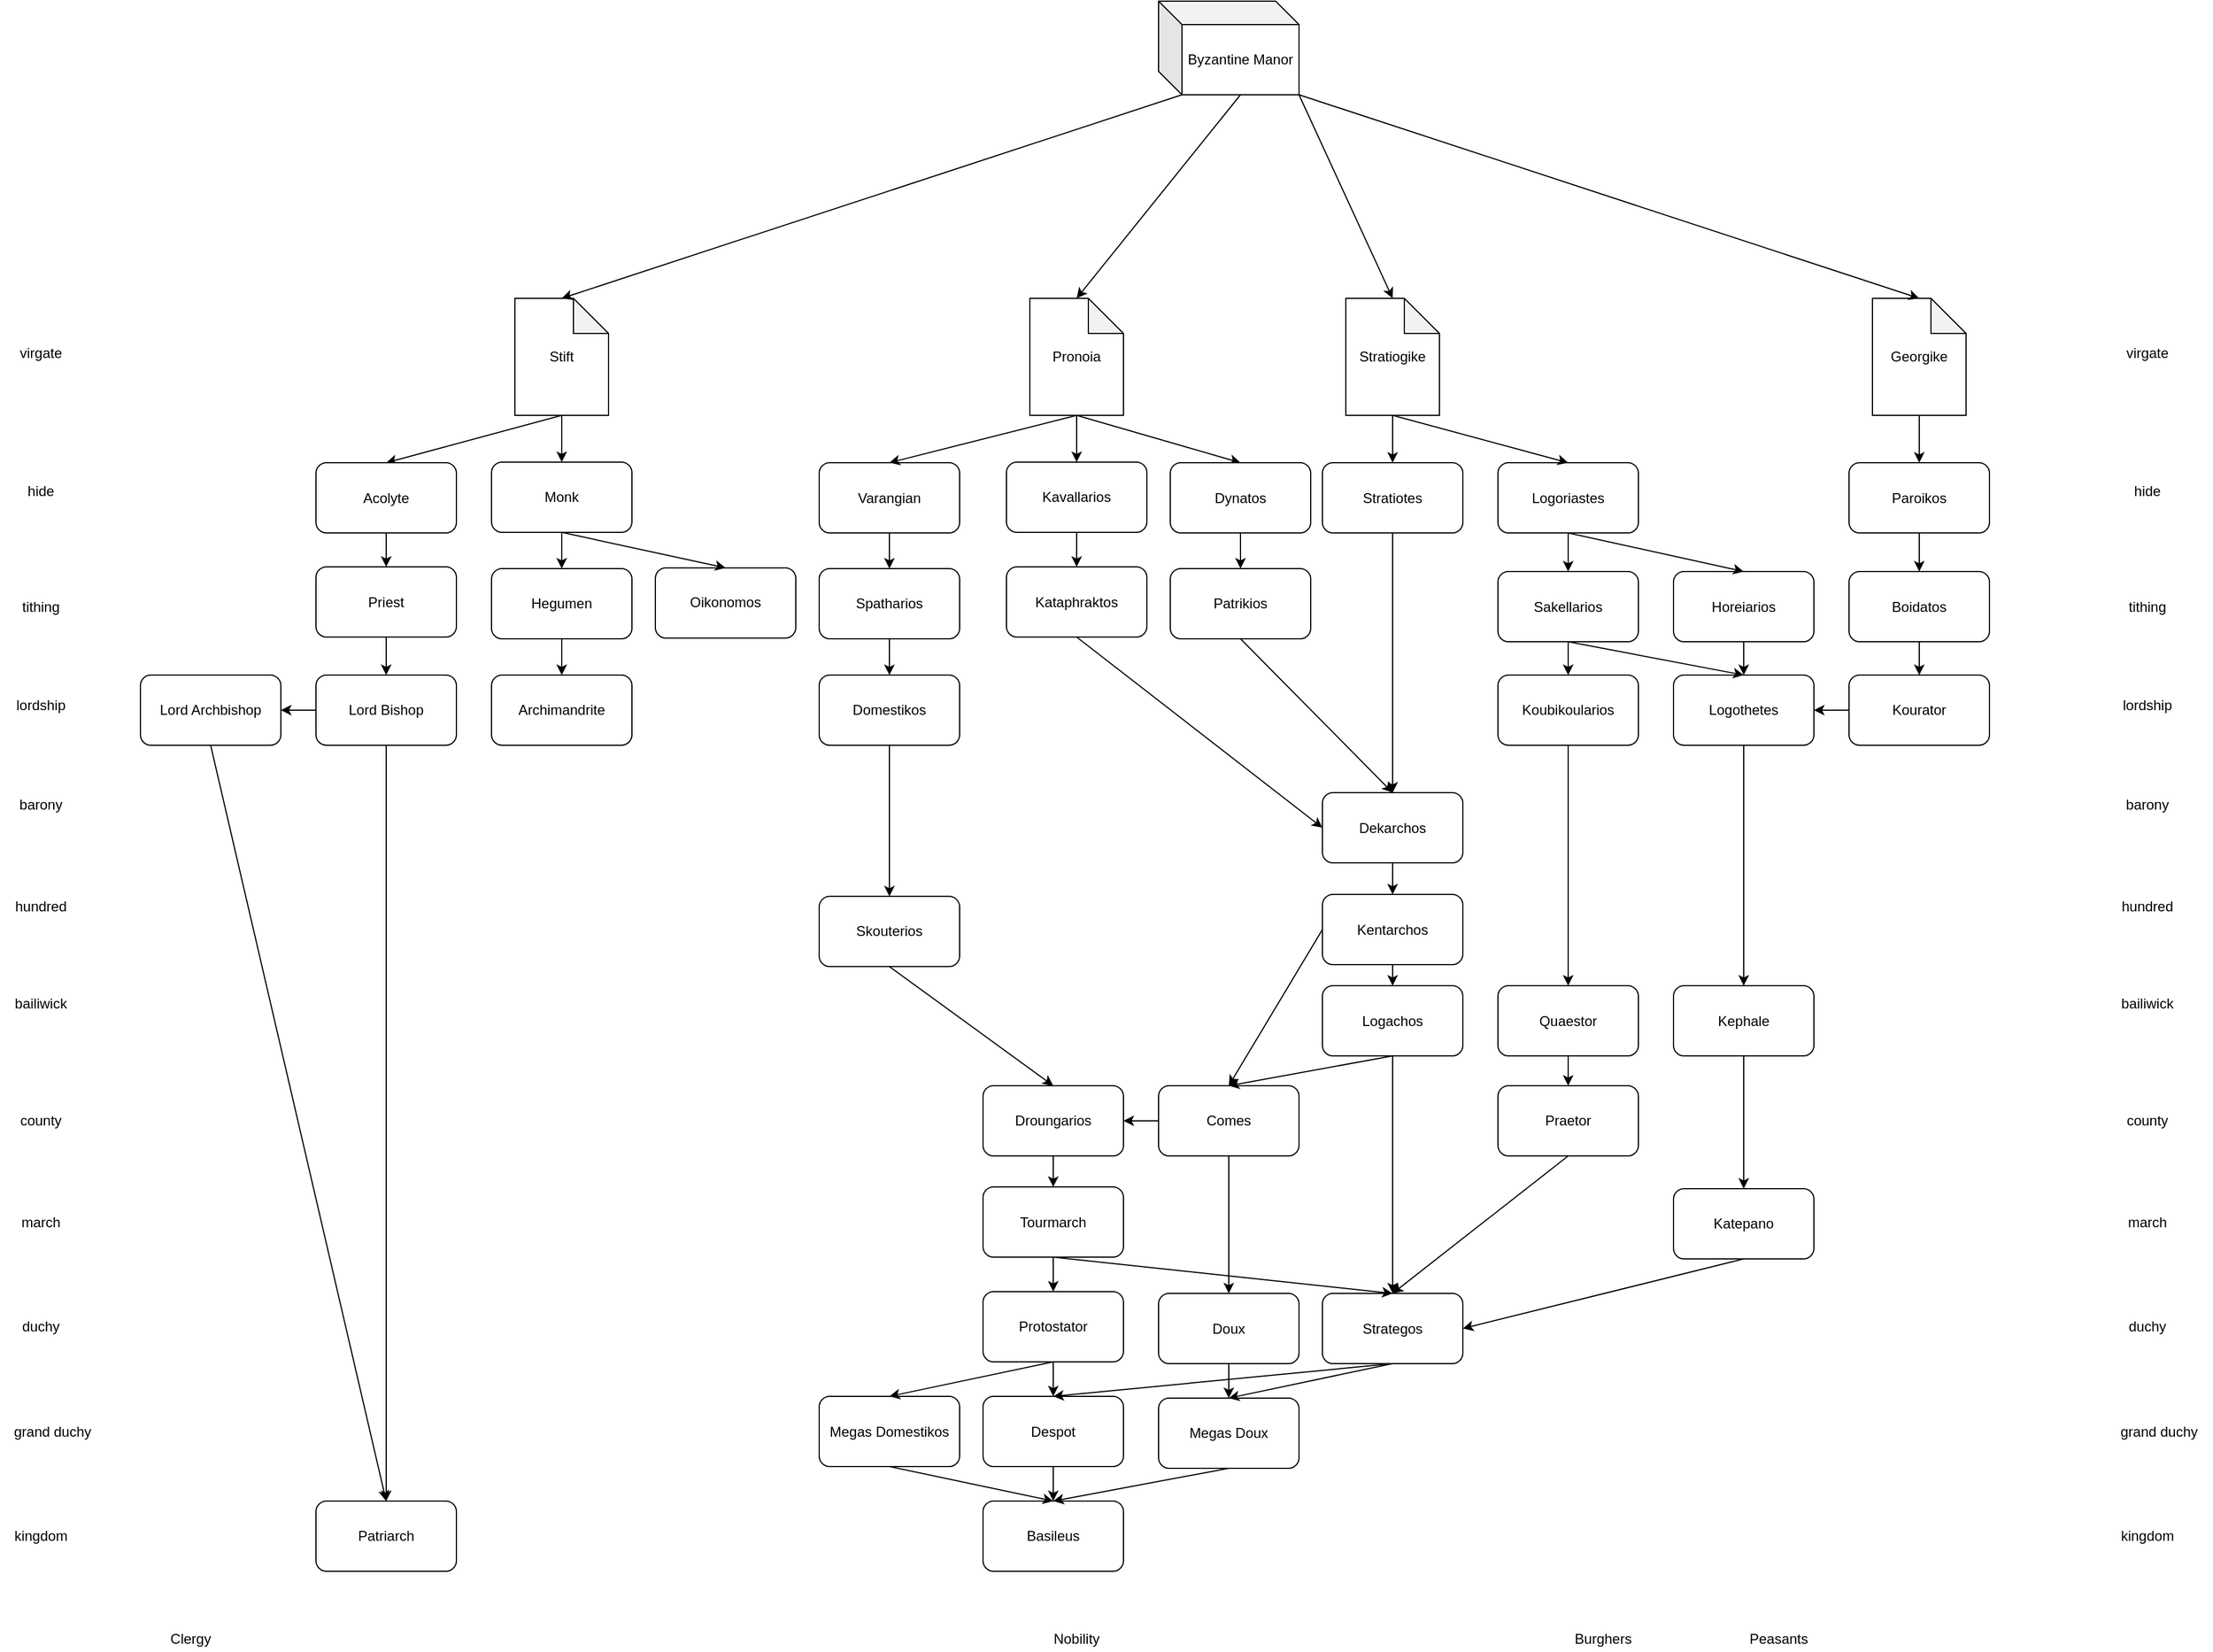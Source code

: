 <mxfile version="12.4.2" type="device" pages="1"><diagram id="CjxD_mxOh1gKXB9gpgrR" name="Page-1"><mxGraphModel dx="1673" dy="905" grid="1" gridSize="10" guides="1" tooltips="1" connect="1" arrows="1" fold="1" page="1" pageScale="1" pageWidth="827" pageHeight="1169" math="0" shadow="0"><root><mxCell id="0"/><mxCell id="1" parent="0"/><mxCell id="xWNCX7JdUM0Q2fCLzd4C-1" value="Pronoia" style="shape=note;whiteSpace=wrap;html=1;backgroundOutline=1;darkOpacity=0.05;" vertex="1" parent="1"><mxGeometry x="1030" y="254" width="80" height="100" as="geometry"/></mxCell><mxCell id="xWNCX7JdUM0Q2fCLzd4C-2" value="Byzantine Manor" style="shape=cube;whiteSpace=wrap;html=1;boundedLbl=1;backgroundOutline=1;darkOpacity=0.05;darkOpacity2=0.1;" vertex="1" parent="1"><mxGeometry x="1140" width="120" height="80" as="geometry"/></mxCell><mxCell id="xWNCX7JdUM0Q2fCLzd4C-3" value="Kavallarios" style="rounded=1;whiteSpace=wrap;html=1;" vertex="1" parent="1"><mxGeometry x="1010" y="394" width="120" height="60" as="geometry"/></mxCell><mxCell id="xWNCX7JdUM0Q2fCLzd4C-4" value="" style="endArrow=classic;html=1;exitX=0.5;exitY=1;exitDx=0;exitDy=0;exitPerimeter=0;" edge="1" parent="1" source="xWNCX7JdUM0Q2fCLzd4C-1" target="xWNCX7JdUM0Q2fCLzd4C-3"><mxGeometry width="50" height="50" relative="1" as="geometry"><mxPoint x="150" y="1060" as="sourcePoint"/><mxPoint x="450" y="670" as="targetPoint"/></mxGeometry></mxCell><mxCell id="xWNCX7JdUM0Q2fCLzd4C-5" value="Kataphraktos" style="rounded=1;whiteSpace=wrap;html=1;" vertex="1" parent="1"><mxGeometry x="1010" y="483.5" width="120" height="60" as="geometry"/></mxCell><mxCell id="xWNCX7JdUM0Q2fCLzd4C-6" value="Varangian" style="rounded=1;whiteSpace=wrap;html=1;" vertex="1" parent="1"><mxGeometry x="850" y="394.5" width="120" height="60" as="geometry"/></mxCell><mxCell id="xWNCX7JdUM0Q2fCLzd4C-8" value="Dekarchos" style="rounded=1;whiteSpace=wrap;html=1;" vertex="1" parent="1"><mxGeometry x="1280" y="676.5" width="120" height="60" as="geometry"/></mxCell><mxCell id="xWNCX7JdUM0Q2fCLzd4C-9" value="Domestikos" style="rounded=1;whiteSpace=wrap;html=1;" vertex="1" parent="1"><mxGeometry x="850" y="576" width="120" height="60" as="geometry"/></mxCell><mxCell id="xWNCX7JdUM0Q2fCLzd4C-10" value="Kentarchos" style="rounded=1;whiteSpace=wrap;html=1;" vertex="1" parent="1"><mxGeometry x="1280" y="763.5" width="120" height="60" as="geometry"/></mxCell><mxCell id="xWNCX7JdUM0Q2fCLzd4C-11" value="Praetor" style="rounded=1;whiteSpace=wrap;html=1;" vertex="1" parent="1"><mxGeometry x="1430" y="927" width="120" height="60" as="geometry"/></mxCell><mxCell id="xWNCX7JdUM0Q2fCLzd4C-13" value="Strategos" style="rounded=1;whiteSpace=wrap;html=1;" vertex="1" parent="1"><mxGeometry x="1280" y="1104.5" width="120" height="60" as="geometry"/></mxCell><mxCell id="xWNCX7JdUM0Q2fCLzd4C-19" value="" style="endArrow=classic;html=1;entryX=0.5;entryY=0;entryDx=0;entryDy=0;exitX=0.5;exitY=1;exitDx=0;exitDy=0;" edge="1" parent="1" source="xWNCX7JdUM0Q2fCLzd4C-8" target="xWNCX7JdUM0Q2fCLzd4C-10"><mxGeometry width="50" height="50" relative="1" as="geometry"><mxPoint x="140" y="1330" as="sourcePoint"/><mxPoint x="190" y="1280" as="targetPoint"/></mxGeometry></mxCell><mxCell id="xWNCX7JdUM0Q2fCLzd4C-21" value="" style="endArrow=classic;html=1;entryX=0.5;entryY=0;entryDx=0;entryDy=0;exitX=0.5;exitY=1;exitDx=0;exitDy=0;" edge="1" parent="1" source="xWNCX7JdUM0Q2fCLzd4C-9" target="xWNCX7JdUM0Q2fCLzd4C-158"><mxGeometry width="50" height="50" relative="1" as="geometry"><mxPoint x="140" y="1330" as="sourcePoint"/><mxPoint x="910" y="670" as="targetPoint"/></mxGeometry></mxCell><mxCell id="xWNCX7JdUM0Q2fCLzd4C-22" value="" style="endArrow=classic;html=1;entryX=0.5;entryY=0;entryDx=0;entryDy=0;exitX=0.5;exitY=1;exitDx=0;exitDy=0;" edge="1" parent="1" source="xWNCX7JdUM0Q2fCLzd4C-3" target="xWNCX7JdUM0Q2fCLzd4C-5"><mxGeometry width="50" height="50" relative="1" as="geometry"><mxPoint x="140" y="1330" as="sourcePoint"/><mxPoint x="190" y="1280" as="targetPoint"/></mxGeometry></mxCell><mxCell id="xWNCX7JdUM0Q2fCLzd4C-23" value="Basileus" style="rounded=1;whiteSpace=wrap;html=1;" vertex="1" parent="1"><mxGeometry x="990" y="1282" width="120" height="60" as="geometry"/></mxCell><mxCell id="xWNCX7JdUM0Q2fCLzd4C-24" value="" style="endArrow=classic;html=1;exitX=0.5;exitY=1;exitDx=0;exitDy=0;entryX=0.5;entryY=0;entryDx=0;entryDy=0;exitPerimeter=0;" edge="1" parent="1" source="xWNCX7JdUM0Q2fCLzd4C-1" target="xWNCX7JdUM0Q2fCLzd4C-6"><mxGeometry width="50" height="50" relative="1" as="geometry"><mxPoint x="910" y="453" as="sourcePoint"/><mxPoint x="170" y="1310" as="targetPoint"/></mxGeometry></mxCell><mxCell id="xWNCX7JdUM0Q2fCLzd4C-25" value="" style="endArrow=classic;html=1;entryX=0.5;entryY=0;entryDx=0;entryDy=0;exitX=0.5;exitY=1;exitDx=0;exitDy=0;" edge="1" parent="1" source="xWNCX7JdUM0Q2fCLzd4C-169" target="xWNCX7JdUM0Q2fCLzd4C-9"><mxGeometry width="50" height="50" relative="1" as="geometry"><mxPoint x="1030" y="570" as="sourcePoint"/><mxPoint x="20" y="1370" as="targetPoint"/></mxGeometry></mxCell><mxCell id="xWNCX7JdUM0Q2fCLzd4C-26" value="Priest" style="rounded=1;whiteSpace=wrap;html=1;" vertex="1" parent="1"><mxGeometry x="420" y="483.5" width="120" height="60" as="geometry"/></mxCell><mxCell id="xWNCX7JdUM0Q2fCLzd4C-27" value="Lord Archbishop" style="rounded=1;whiteSpace=wrap;html=1;" vertex="1" parent="1"><mxGeometry x="270" y="576" width="120" height="60" as="geometry"/></mxCell><mxCell id="xWNCX7JdUM0Q2fCLzd4C-28" value="Patriarch" style="rounded=1;whiteSpace=wrap;html=1;" vertex="1" parent="1"><mxGeometry x="420" y="1282" width="120" height="60" as="geometry"/></mxCell><mxCell id="xWNCX7JdUM0Q2fCLzd4C-29" value="" style="endArrow=classic;html=1;entryX=0.5;entryY=0;entryDx=0;entryDy=0;exitX=0.5;exitY=1;exitDx=0;exitDy=0;exitPerimeter=0;" edge="1" parent="1" source="xWNCX7JdUM0Q2fCLzd4C-35" target="xWNCX7JdUM0Q2fCLzd4C-98"><mxGeometry width="50" height="50" relative="1" as="geometry"><mxPoint x="340" y="354" as="sourcePoint"/><mxPoint x="-227" y="394" as="targetPoint"/></mxGeometry></mxCell><mxCell id="xWNCX7JdUM0Q2fCLzd4C-30" value="Lord Bishop" style="rounded=1;whiteSpace=wrap;html=1;" vertex="1" parent="1"><mxGeometry x="420" y="576" width="120" height="60" as="geometry"/></mxCell><mxCell id="xWNCX7JdUM0Q2fCLzd4C-31" value="" style="endArrow=classic;html=1;entryX=0.5;entryY=0;entryDx=0;entryDy=0;exitX=0.5;exitY=1;exitDx=0;exitDy=0;" edge="1" parent="1" source="xWNCX7JdUM0Q2fCLzd4C-26" target="xWNCX7JdUM0Q2fCLzd4C-30"><mxGeometry width="50" height="50" relative="1" as="geometry"><mxPoint x="433" y="661" as="sourcePoint"/><mxPoint x="333" y="760" as="targetPoint"/></mxGeometry></mxCell><mxCell id="xWNCX7JdUM0Q2fCLzd4C-32" value="" style="endArrow=classic;html=1;entryX=1;entryY=0.5;entryDx=0;entryDy=0;exitX=0;exitY=0.5;exitDx=0;exitDy=0;" edge="1" parent="1" source="xWNCX7JdUM0Q2fCLzd4C-30" target="xWNCX7JdUM0Q2fCLzd4C-27"><mxGeometry width="50" height="50" relative="1" as="geometry"><mxPoint x="243" y="631" as="sourcePoint"/><mxPoint x="-17" y="1401" as="targetPoint"/></mxGeometry></mxCell><mxCell id="xWNCX7JdUM0Q2fCLzd4C-33" value="" style="endArrow=classic;html=1;entryX=0.5;entryY=0;entryDx=0;entryDy=0;exitX=0.5;exitY=1;exitDx=0;exitDy=0;" edge="1" parent="1" source="xWNCX7JdUM0Q2fCLzd4C-27" target="xWNCX7JdUM0Q2fCLzd4C-28"><mxGeometry width="50" height="50" relative="1" as="geometry"><mxPoint x="-177" y="1451" as="sourcePoint"/><mxPoint x="313" y="1134.5" as="targetPoint"/></mxGeometry></mxCell><mxCell id="xWNCX7JdUM0Q2fCLzd4C-34" value="" style="endArrow=classic;html=1;entryX=0.5;entryY=0;entryDx=0;entryDy=0;" edge="1" parent="1" source="xWNCX7JdUM0Q2fCLzd4C-98" target="xWNCX7JdUM0Q2fCLzd4C-26"><mxGeometry width="50" height="50" relative="1" as="geometry"><mxPoint x="313" y="474" as="sourcePoint"/><mxPoint x="13" y="1401" as="targetPoint"/></mxGeometry></mxCell><mxCell id="xWNCX7JdUM0Q2fCLzd4C-35" value="Stift" style="shape=note;whiteSpace=wrap;html=1;backgroundOutline=1;darkOpacity=0.05;" vertex="1" parent="1"><mxGeometry x="590" y="254" width="80" height="100" as="geometry"/></mxCell><mxCell id="xWNCX7JdUM0Q2fCLzd4C-36" value="Monk" style="rounded=1;whiteSpace=wrap;html=1;" vertex="1" parent="1"><mxGeometry x="570" y="394" width="120" height="60" as="geometry"/></mxCell><mxCell id="xWNCX7JdUM0Q2fCLzd4C-37" value="Hegumen" style="rounded=1;whiteSpace=wrap;html=1;" vertex="1" parent="1"><mxGeometry x="570" y="485" width="120" height="60" as="geometry"/></mxCell><mxCell id="xWNCX7JdUM0Q2fCLzd4C-38" value="Archimandrite" style="rounded=1;whiteSpace=wrap;html=1;" vertex="1" parent="1"><mxGeometry x="570" y="576" width="120" height="60" as="geometry"/></mxCell><mxCell id="xWNCX7JdUM0Q2fCLzd4C-39" value="" style="endArrow=classic;html=1;entryX=0.5;entryY=0;entryDx=0;entryDy=0;exitX=0.5;exitY=1;exitDx=0;exitDy=0;" edge="1" parent="1" source="xWNCX7JdUM0Q2fCLzd4C-36" target="xWNCX7JdUM0Q2fCLzd4C-37"><mxGeometry width="50" height="50" relative="1" as="geometry"><mxPoint x="100" y="1069" as="sourcePoint"/><mxPoint x="150" y="1019" as="targetPoint"/></mxGeometry></mxCell><mxCell id="xWNCX7JdUM0Q2fCLzd4C-40" value="" style="endArrow=classic;html=1;entryX=0.5;entryY=0;entryDx=0;entryDy=0;exitX=0.5;exitY=1;exitDx=0;exitDy=0;exitPerimeter=0;" edge="1" parent="1" source="xWNCX7JdUM0Q2fCLzd4C-35" target="xWNCX7JdUM0Q2fCLzd4C-36"><mxGeometry width="50" height="50" relative="1" as="geometry"><mxPoint x="100" y="1069" as="sourcePoint"/><mxPoint x="150" y="1019" as="targetPoint"/></mxGeometry></mxCell><mxCell id="xWNCX7JdUM0Q2fCLzd4C-41" value="" style="endArrow=classic;html=1;entryX=0.5;entryY=0;entryDx=0;entryDy=0;exitX=0.5;exitY=1;exitDx=0;exitDy=0;" edge="1" parent="1" source="xWNCX7JdUM0Q2fCLzd4C-37" target="xWNCX7JdUM0Q2fCLzd4C-38"><mxGeometry width="50" height="50" relative="1" as="geometry"><mxPoint x="480" y="559" as="sourcePoint"/><mxPoint x="60" y="1379" as="targetPoint"/></mxGeometry></mxCell><mxCell id="xWNCX7JdUM0Q2fCLzd4C-42" value="virgate" style="text;html=1;strokeColor=none;fillColor=none;align=center;verticalAlign=middle;whiteSpace=wrap;rounded=0;" vertex="1" parent="1"><mxGeometry x="1965" y="290.5" width="40" height="20" as="geometry"/></mxCell><mxCell id="xWNCX7JdUM0Q2fCLzd4C-43" value="hide" style="text;html=1;strokeColor=none;fillColor=none;align=center;verticalAlign=middle;whiteSpace=wrap;rounded=0;" vertex="1" parent="1"><mxGeometry x="1965" y="408.5" width="40" height="20" as="geometry"/></mxCell><mxCell id="xWNCX7JdUM0Q2fCLzd4C-44" value="tithing" style="text;html=1;strokeColor=none;fillColor=none;align=center;verticalAlign=middle;whiteSpace=wrap;rounded=0;" vertex="1" parent="1"><mxGeometry x="1965" y="507.5" width="40" height="20" as="geometry"/></mxCell><mxCell id="xWNCX7JdUM0Q2fCLzd4C-45" value="barony" style="text;html=1;strokeColor=none;fillColor=none;align=center;verticalAlign=middle;whiteSpace=wrap;rounded=0;" vertex="1" parent="1"><mxGeometry x="1965" y="676.5" width="40" height="20" as="geometry"/></mxCell><mxCell id="xWNCX7JdUM0Q2fCLzd4C-46" value="hundred" style="text;html=1;strokeColor=none;fillColor=none;align=center;verticalAlign=middle;whiteSpace=wrap;rounded=0;" vertex="1" parent="1"><mxGeometry x="1965" y="763.5" width="40" height="20" as="geometry"/></mxCell><mxCell id="xWNCX7JdUM0Q2fCLzd4C-47" value="bailiwick" style="text;html=1;strokeColor=none;fillColor=none;align=center;verticalAlign=middle;whiteSpace=wrap;rounded=0;" vertex="1" parent="1"><mxGeometry x="1965" y="846.5" width="40" height="20" as="geometry"/></mxCell><mxCell id="xWNCX7JdUM0Q2fCLzd4C-48" value="lordship" style="text;html=1;strokeColor=none;fillColor=none;align=center;verticalAlign=middle;whiteSpace=wrap;rounded=0;" vertex="1" parent="1"><mxGeometry x="1965" y="592" width="40" height="20" as="geometry"/></mxCell><mxCell id="xWNCX7JdUM0Q2fCLzd4C-49" value="county" style="text;html=1;strokeColor=none;fillColor=none;align=center;verticalAlign=middle;whiteSpace=wrap;rounded=0;" vertex="1" parent="1"><mxGeometry x="1965" y="947" width="40" height="20" as="geometry"/></mxCell><mxCell id="xWNCX7JdUM0Q2fCLzd4C-50" value="march" style="text;html=1;strokeColor=none;fillColor=none;align=center;verticalAlign=middle;whiteSpace=wrap;rounded=0;" vertex="1" parent="1"><mxGeometry x="1965" y="1033.5" width="40" height="20" as="geometry"/></mxCell><mxCell id="xWNCX7JdUM0Q2fCLzd4C-51" value="duchy" style="text;html=1;strokeColor=none;fillColor=none;align=center;verticalAlign=middle;whiteSpace=wrap;rounded=0;" vertex="1" parent="1"><mxGeometry x="1965" y="1123" width="40" height="20" as="geometry"/></mxCell><mxCell id="xWNCX7JdUM0Q2fCLzd4C-52" value="kingdom" style="text;html=1;strokeColor=none;fillColor=none;align=center;verticalAlign=middle;whiteSpace=wrap;rounded=0;" vertex="1" parent="1"><mxGeometry x="1965" y="1302" width="40" height="20" as="geometry"/></mxCell><mxCell id="xWNCX7JdUM0Q2fCLzd4C-53" value="grand duchy" style="text;html=1;strokeColor=none;fillColor=none;align=center;verticalAlign=middle;whiteSpace=wrap;rounded=0;" vertex="1" parent="1"><mxGeometry x="1950" y="1212.5" width="90" height="20" as="geometry"/></mxCell><mxCell id="xWNCX7JdUM0Q2fCLzd4C-55" value="Paroikos" style="rounded=1;whiteSpace=wrap;html=1;" vertex="1" parent="1"><mxGeometry x="1730" y="394.5" width="120" height="60" as="geometry"/></mxCell><mxCell id="xWNCX7JdUM0Q2fCLzd4C-56" value="Logoriastes" style="rounded=1;whiteSpace=wrap;html=1;" vertex="1" parent="1"><mxGeometry x="1430" y="394.5" width="120" height="60" as="geometry"/></mxCell><mxCell id="xWNCX7JdUM0Q2fCLzd4C-58" value="" style="endArrow=classic;html=1;exitX=0.5;exitY=1;exitDx=0;exitDy=0;exitPerimeter=0;" edge="1" parent="1" source="xWNCX7JdUM0Q2fCLzd4C-99" target="xWNCX7JdUM0Q2fCLzd4C-55"><mxGeometry width="50" height="50" relative="1" as="geometry"><mxPoint x="1750" y="360" as="sourcePoint"/><mxPoint x="1610" y="653" as="targetPoint"/></mxGeometry></mxCell><mxCell id="xWNCX7JdUM0Q2fCLzd4C-70" value="Boidatos" style="rounded=1;whiteSpace=wrap;html=1;" vertex="1" parent="1"><mxGeometry x="1730" y="487.5" width="120" height="60" as="geometry"/></mxCell><mxCell id="xWNCX7JdUM0Q2fCLzd4C-71" value="" style="endArrow=classic;html=1;entryX=0.5;entryY=0;entryDx=0;entryDy=0;exitX=0.5;exitY=1;exitDx=0;exitDy=0;exitPerimeter=0;" edge="1" parent="1" source="xWNCX7JdUM0Q2fCLzd4C-1" target="xWNCX7JdUM0Q2fCLzd4C-166"><mxGeometry width="50" height="50" relative="1" as="geometry"><mxPoint x="1070" y="360" as="sourcePoint"/><mxPoint x="1870" y="1153" as="targetPoint"/></mxGeometry></mxCell><mxCell id="xWNCX7JdUM0Q2fCLzd4C-72" value="virgate" style="text;html=1;strokeColor=none;fillColor=none;align=center;verticalAlign=middle;whiteSpace=wrap;rounded=0;" vertex="1" parent="1"><mxGeometry x="165" y="290.5" width="40" height="20" as="geometry"/></mxCell><mxCell id="xWNCX7JdUM0Q2fCLzd4C-73" value="hide" style="text;html=1;strokeColor=none;fillColor=none;align=center;verticalAlign=middle;whiteSpace=wrap;rounded=0;" vertex="1" parent="1"><mxGeometry x="165" y="408.5" width="40" height="20" as="geometry"/></mxCell><mxCell id="xWNCX7JdUM0Q2fCLzd4C-74" value="tithing" style="text;html=1;strokeColor=none;fillColor=none;align=center;verticalAlign=middle;whiteSpace=wrap;rounded=0;" vertex="1" parent="1"><mxGeometry x="165" y="507.5" width="40" height="20" as="geometry"/></mxCell><mxCell id="xWNCX7JdUM0Q2fCLzd4C-75" value="barony" style="text;html=1;strokeColor=none;fillColor=none;align=center;verticalAlign=middle;whiteSpace=wrap;rounded=0;" vertex="1" parent="1"><mxGeometry x="165" y="676.5" width="40" height="20" as="geometry"/></mxCell><mxCell id="xWNCX7JdUM0Q2fCLzd4C-76" value="hundred" style="text;html=1;strokeColor=none;fillColor=none;align=center;verticalAlign=middle;whiteSpace=wrap;rounded=0;" vertex="1" parent="1"><mxGeometry x="165" y="763.5" width="40" height="20" as="geometry"/></mxCell><mxCell id="xWNCX7JdUM0Q2fCLzd4C-77" value="bailiwick" style="text;html=1;strokeColor=none;fillColor=none;align=center;verticalAlign=middle;whiteSpace=wrap;rounded=0;" vertex="1" parent="1"><mxGeometry x="165" y="846.5" width="40" height="20" as="geometry"/></mxCell><mxCell id="xWNCX7JdUM0Q2fCLzd4C-78" value="lordship" style="text;html=1;strokeColor=none;fillColor=none;align=center;verticalAlign=middle;whiteSpace=wrap;rounded=0;" vertex="1" parent="1"><mxGeometry x="165" y="592" width="40" height="20" as="geometry"/></mxCell><mxCell id="xWNCX7JdUM0Q2fCLzd4C-79" value="county" style="text;html=1;strokeColor=none;fillColor=none;align=center;verticalAlign=middle;whiteSpace=wrap;rounded=0;" vertex="1" parent="1"><mxGeometry x="165" y="947" width="40" height="20" as="geometry"/></mxCell><mxCell id="xWNCX7JdUM0Q2fCLzd4C-80" value="march" style="text;html=1;strokeColor=none;fillColor=none;align=center;verticalAlign=middle;whiteSpace=wrap;rounded=0;" vertex="1" parent="1"><mxGeometry x="165" y="1033.5" width="40" height="20" as="geometry"/></mxCell><mxCell id="xWNCX7JdUM0Q2fCLzd4C-81" value="duchy" style="text;html=1;strokeColor=none;fillColor=none;align=center;verticalAlign=middle;whiteSpace=wrap;rounded=0;" vertex="1" parent="1"><mxGeometry x="165" y="1123" width="40" height="20" as="geometry"/></mxCell><mxCell id="xWNCX7JdUM0Q2fCLzd4C-82" value="kingdom" style="text;html=1;strokeColor=none;fillColor=none;align=center;verticalAlign=middle;whiteSpace=wrap;rounded=0;" vertex="1" parent="1"><mxGeometry x="165" y="1302" width="40" height="20" as="geometry"/></mxCell><mxCell id="xWNCX7JdUM0Q2fCLzd4C-83" value="grand duchy" style="text;html=1;strokeColor=none;fillColor=none;align=center;verticalAlign=middle;whiteSpace=wrap;rounded=0;" vertex="1" parent="1"><mxGeometry x="150" y="1212.5" width="90" height="20" as="geometry"/></mxCell><mxCell id="xWNCX7JdUM0Q2fCLzd4C-84" value="Clergy" style="text;html=1;strokeColor=none;fillColor=none;align=center;verticalAlign=middle;whiteSpace=wrap;rounded=0;" vertex="1" parent="1"><mxGeometry x="293" y="1390" width="40" height="20" as="geometry"/></mxCell><mxCell id="xWNCX7JdUM0Q2fCLzd4C-85" value="Nobility" style="text;html=1;strokeColor=none;fillColor=none;align=center;verticalAlign=middle;whiteSpace=wrap;rounded=0;" vertex="1" parent="1"><mxGeometry x="1050" y="1390" width="40" height="20" as="geometry"/></mxCell><mxCell id="xWNCX7JdUM0Q2fCLzd4C-86" value="Burghers" style="text;html=1;strokeColor=none;fillColor=none;align=center;verticalAlign=middle;whiteSpace=wrap;rounded=0;" vertex="1" parent="1"><mxGeometry x="1500" y="1390" width="40" height="20" as="geometry"/></mxCell><mxCell id="xWNCX7JdUM0Q2fCLzd4C-87" value="Peasants" style="text;html=1;strokeColor=none;fillColor=none;align=center;verticalAlign=middle;whiteSpace=wrap;rounded=0;" vertex="1" parent="1"><mxGeometry x="1650" y="1390" width="40" height="20" as="geometry"/></mxCell><mxCell id="xWNCX7JdUM0Q2fCLzd4C-88" value="" style="endArrow=classic;html=1;exitX=0;exitY=0;exitDx=70;exitDy=80;exitPerimeter=0;entryX=0.5;entryY=0;entryDx=0;entryDy=0;entryPerimeter=0;" edge="1" parent="1" source="xWNCX7JdUM0Q2fCLzd4C-2" target="xWNCX7JdUM0Q2fCLzd4C-1"><mxGeometry width="50" height="50" relative="1" as="geometry"><mxPoint x="540" y="1480" as="sourcePoint"/><mxPoint x="1140" y="235.882" as="targetPoint"/></mxGeometry></mxCell><mxCell id="xWNCX7JdUM0Q2fCLzd4C-89" value="" style="endArrow=classic;html=1;entryX=0.5;entryY=0;entryDx=0;entryDy=0;entryPerimeter=0;exitX=0;exitY=0;exitDx=20;exitDy=80;exitPerimeter=0;" edge="1" parent="1" source="xWNCX7JdUM0Q2fCLzd4C-2" target="xWNCX7JdUM0Q2fCLzd4C-35"><mxGeometry width="50" height="50" relative="1" as="geometry"><mxPoint x="730" y="80" as="sourcePoint"/><mxPoint x="314" y="263.0" as="targetPoint"/></mxGeometry></mxCell><mxCell id="xWNCX7JdUM0Q2fCLzd4C-91" value="Oikonomos" style="rounded=1;whiteSpace=wrap;html=1;" vertex="1" parent="1"><mxGeometry x="710" y="484.38" width="120" height="60" as="geometry"/></mxCell><mxCell id="xWNCX7JdUM0Q2fCLzd4C-92" value="" style="endArrow=classic;html=1;entryX=0.5;entryY=0;entryDx=0;entryDy=0;exitX=0.5;exitY=1;exitDx=0;exitDy=0;" edge="1" parent="1" source="xWNCX7JdUM0Q2fCLzd4C-36" target="xWNCX7JdUM0Q2fCLzd4C-91"><mxGeometry width="50" height="50" relative="1" as="geometry"><mxPoint x="770" y="455.92" as="sourcePoint"/><mxPoint x="-70" y="1430" as="targetPoint"/></mxGeometry></mxCell><mxCell id="xWNCX7JdUM0Q2fCLzd4C-97" value="" style="endArrow=classic;html=1;entryX=0.5;entryY=0;entryDx=0;entryDy=0;exitX=0.5;exitY=1;exitDx=0;exitDy=0;" edge="1" parent="1" source="xWNCX7JdUM0Q2fCLzd4C-166" target="xWNCX7JdUM0Q2fCLzd4C-167"><mxGeometry width="50" height="50" relative="1" as="geometry"><mxPoint x="1190" y="1486" as="sourcePoint"/><mxPoint x="1240" y="1436" as="targetPoint"/></mxGeometry></mxCell><mxCell id="xWNCX7JdUM0Q2fCLzd4C-98" value="Acolyte" style="rounded=1;whiteSpace=wrap;html=1;" vertex="1" parent="1"><mxGeometry x="420" y="394.5" width="120" height="60" as="geometry"/></mxCell><mxCell id="xWNCX7JdUM0Q2fCLzd4C-99" value="Georgike" style="shape=note;whiteSpace=wrap;html=1;backgroundOutline=1;darkOpacity=0.05;" vertex="1" parent="1"><mxGeometry x="1750" y="254" width="80" height="100" as="geometry"/></mxCell><mxCell id="xWNCX7JdUM0Q2fCLzd4C-100" value="" style="endArrow=classic;html=1;entryX=0.5;entryY=0;entryDx=0;entryDy=0;entryPerimeter=0;exitX=1;exitY=1;exitDx=0;exitDy=0;exitPerimeter=0;" edge="1" parent="1" source="xWNCX7JdUM0Q2fCLzd4C-2" target="xWNCX7JdUM0Q2fCLzd4C-99"><mxGeometry width="50" height="50" relative="1" as="geometry"><mxPoint x="1330" y="60" as="sourcePoint"/><mxPoint x="1970" y="200" as="targetPoint"/></mxGeometry></mxCell><mxCell id="xWNCX7JdUM0Q2fCLzd4C-101" value="Sakellarios" style="rounded=1;whiteSpace=wrap;html=1;" vertex="1" parent="1"><mxGeometry x="1430" y="487.5" width="120" height="60" as="geometry"/></mxCell><mxCell id="xWNCX7JdUM0Q2fCLzd4C-102" value="" style="endArrow=classic;html=1;entryX=0.5;entryY=0;entryDx=0;entryDy=0;exitX=0.5;exitY=1;exitDx=0;exitDy=0;" edge="1" parent="1" source="xWNCX7JdUM0Q2fCLzd4C-30" target="xWNCX7JdUM0Q2fCLzd4C-28"><mxGeometry width="50" height="50" relative="1" as="geometry"><mxPoint x="10" y="1500" as="sourcePoint"/><mxPoint x="60" y="1450" as="targetPoint"/></mxGeometry></mxCell><mxCell id="xWNCX7JdUM0Q2fCLzd4C-103" value="" style="endArrow=classic;html=1;exitX=0.5;exitY=1;exitDx=0;exitDy=0;entryX=0.5;entryY=0;entryDx=0;entryDy=0;" edge="1" parent="1" source="xWNCX7JdUM0Q2fCLzd4C-56" target="xWNCX7JdUM0Q2fCLzd4C-101"><mxGeometry width="50" height="50" relative="1" as="geometry"><mxPoint x="1030" y="700" as="sourcePoint"/><mxPoint x="1050" y="590" as="targetPoint"/></mxGeometry></mxCell><mxCell id="xWNCX7JdUM0Q2fCLzd4C-104" value="" style="endArrow=classic;html=1;entryX=0.5;entryY=0;entryDx=0;entryDy=0;exitX=0.5;exitY=1;exitDx=0;exitDy=0;" edge="1" parent="1" source="xWNCX7JdUM0Q2fCLzd4C-171" target="xWNCX7JdUM0Q2fCLzd4C-107"><mxGeometry width="50" height="50" relative="1" as="geometry"><mxPoint x="1570" y="710" as="sourcePoint"/><mxPoint x="1360.0" y="576" as="targetPoint"/></mxGeometry></mxCell><mxCell id="xWNCX7JdUM0Q2fCLzd4C-106" value="Horeiarios" style="rounded=1;whiteSpace=wrap;html=1;" vertex="1" parent="1"><mxGeometry x="1580" y="487.5" width="120" height="60" as="geometry"/></mxCell><mxCell id="xWNCX7JdUM0Q2fCLzd4C-107" value="Quaestor" style="rounded=1;whiteSpace=wrap;html=1;" vertex="1" parent="1"><mxGeometry x="1430" y="841.5" width="120" height="60" as="geometry"/></mxCell><mxCell id="xWNCX7JdUM0Q2fCLzd4C-113" value="Logothetes" style="rounded=1;whiteSpace=wrap;html=1;" vertex="1" parent="1"><mxGeometry x="1580" y="576" width="120" height="60" as="geometry"/></mxCell><mxCell id="xWNCX7JdUM0Q2fCLzd4C-115" value="" style="endArrow=classic;html=1;entryX=0.5;entryY=0;entryDx=0;entryDy=0;exitX=0.5;exitY=1;exitDx=0;exitDy=0;" edge="1" parent="1" source="xWNCX7JdUM0Q2fCLzd4C-56" target="xWNCX7JdUM0Q2fCLzd4C-106"><mxGeometry width="50" height="50" relative="1" as="geometry"><mxPoint x="920" y="740" as="sourcePoint"/><mxPoint x="1040" y="820" as="targetPoint"/></mxGeometry></mxCell><mxCell id="xWNCX7JdUM0Q2fCLzd4C-116" value="" style="endArrow=classic;html=1;entryX=0.5;entryY=0;entryDx=0;entryDy=0;exitX=0.5;exitY=1;exitDx=0;exitDy=0;" edge="1" parent="1" source="xWNCX7JdUM0Q2fCLzd4C-106" target="xWNCX7JdUM0Q2fCLzd4C-113"><mxGeometry width="50" height="50" relative="1" as="geometry"><mxPoint x="980" y="1020" as="sourcePoint"/><mxPoint x="1150" y="980" as="targetPoint"/></mxGeometry></mxCell><mxCell id="xWNCX7JdUM0Q2fCLzd4C-123" value="" style="endArrow=classic;html=1;exitX=0.5;exitY=1;exitDx=0;exitDy=0;entryX=0.5;entryY=0;entryDx=0;entryDy=0;" edge="1" parent="1" source="xWNCX7JdUM0Q2fCLzd4C-107" target="xWNCX7JdUM0Q2fCLzd4C-11"><mxGeometry width="50" height="50" relative="1" as="geometry"><mxPoint x="980" y="1481.5" as="sourcePoint"/><mxPoint x="1030" y="1431.5" as="targetPoint"/></mxGeometry></mxCell><mxCell id="xWNCX7JdUM0Q2fCLzd4C-124" value="Katepano" style="rounded=1;whiteSpace=wrap;html=1;" vertex="1" parent="1"><mxGeometry x="1580" y="1015" width="120" height="60" as="geometry"/></mxCell><mxCell id="xWNCX7JdUM0Q2fCLzd4C-128" value="Kephale" style="rounded=1;whiteSpace=wrap;html=1;" vertex="1" parent="1"><mxGeometry x="1580" y="841.5" width="120" height="60" as="geometry"/></mxCell><mxCell id="xWNCX7JdUM0Q2fCLzd4C-129" value="" style="endArrow=classic;html=1;entryX=0.5;entryY=0;entryDx=0;entryDy=0;exitX=0.5;exitY=1;exitDx=0;exitDy=0;" edge="1" parent="1" source="xWNCX7JdUM0Q2fCLzd4C-128" target="xWNCX7JdUM0Q2fCLzd4C-124"><mxGeometry width="50" height="50" relative="1" as="geometry"><mxPoint x="1100" y="1481.5" as="sourcePoint"/><mxPoint x="1150" y="1431.5" as="targetPoint"/></mxGeometry></mxCell><mxCell id="xWNCX7JdUM0Q2fCLzd4C-130" value="" style="endArrow=classic;html=1;entryX=0.5;entryY=0;entryDx=0;entryDy=0;exitX=0.5;exitY=1;exitDx=0;exitDy=0;" edge="1" parent="1" source="xWNCX7JdUM0Q2fCLzd4C-113" target="xWNCX7JdUM0Q2fCLzd4C-128"><mxGeometry width="50" height="50" relative="1" as="geometry"><mxPoint x="970" y="1480" as="sourcePoint"/><mxPoint x="1020" y="1430" as="targetPoint"/></mxGeometry></mxCell><mxCell id="xWNCX7JdUM0Q2fCLzd4C-131" value="" style="endArrow=classic;html=1;entryX=0.5;entryY=0;entryDx=0;entryDy=0;exitX=0.5;exitY=1;exitDx=0;exitDy=0;" edge="1" parent="1" source="xWNCX7JdUM0Q2fCLzd4C-101" target="xWNCX7JdUM0Q2fCLzd4C-113"><mxGeometry width="50" height="50" relative="1" as="geometry"><mxPoint x="720" y="1480" as="sourcePoint"/><mxPoint x="770" y="1430" as="targetPoint"/></mxGeometry></mxCell><mxCell id="xWNCX7JdUM0Q2fCLzd4C-132" value="Despot" style="rounded=1;whiteSpace=wrap;html=1;" vertex="1" parent="1"><mxGeometry x="990" y="1192.5" width="120" height="60" as="geometry"/></mxCell><mxCell id="xWNCX7JdUM0Q2fCLzd4C-133" value="" style="endArrow=classic;html=1;entryX=0.5;entryY=0;entryDx=0;entryDy=0;exitX=0.5;exitY=1;exitDx=0;exitDy=0;" edge="1" parent="1" source="xWNCX7JdUM0Q2fCLzd4C-13" target="xWNCX7JdUM0Q2fCLzd4C-132"><mxGeometry width="50" height="50" relative="1" as="geometry"><mxPoint x="610" y="1481.5" as="sourcePoint"/><mxPoint x="660" y="1431.5" as="targetPoint"/></mxGeometry></mxCell><mxCell id="xWNCX7JdUM0Q2fCLzd4C-134" value="" style="endArrow=classic;html=1;entryX=0.5;entryY=0;entryDx=0;entryDy=0;exitX=0.5;exitY=1;exitDx=0;exitDy=0;" edge="1" parent="1" source="xWNCX7JdUM0Q2fCLzd4C-132" target="xWNCX7JdUM0Q2fCLzd4C-23"><mxGeometry width="50" height="50" relative="1" as="geometry"><mxPoint x="460" y="1480" as="sourcePoint"/><mxPoint x="510" y="1430" as="targetPoint"/></mxGeometry></mxCell><mxCell id="xWNCX7JdUM0Q2fCLzd4C-135" value="Tourmarch" style="rounded=1;whiteSpace=wrap;html=1;" vertex="1" parent="1"><mxGeometry x="990" y="1013.5" width="120" height="60" as="geometry"/></mxCell><mxCell id="xWNCX7JdUM0Q2fCLzd4C-136" value="" style="endArrow=classic;html=1;entryX=0.5;entryY=0;entryDx=0;entryDy=0;exitX=0.5;exitY=1;exitDx=0;exitDy=0;" edge="1" parent="1" source="xWNCX7JdUM0Q2fCLzd4C-135" target="xWNCX7JdUM0Q2fCLzd4C-13"><mxGeometry width="50" height="50" relative="1" as="geometry"><mxPoint x="610" y="1481.5" as="sourcePoint"/><mxPoint x="660" y="1431.5" as="targetPoint"/></mxGeometry></mxCell><mxCell id="xWNCX7JdUM0Q2fCLzd4C-137" value="Droungarios" style="rounded=1;whiteSpace=wrap;html=1;" vertex="1" parent="1"><mxGeometry x="990" y="927" width="120" height="60" as="geometry"/></mxCell><mxCell id="xWNCX7JdUM0Q2fCLzd4C-138" value="" style="endArrow=classic;html=1;entryX=0.5;entryY=0;entryDx=0;entryDy=0;exitX=0.5;exitY=1;exitDx=0;exitDy=0;" edge="1" parent="1" source="xWNCX7JdUM0Q2fCLzd4C-137" target="xWNCX7JdUM0Q2fCLzd4C-135"><mxGeometry width="50" height="50" relative="1" as="geometry"><mxPoint x="460" y="1480" as="sourcePoint"/><mxPoint x="510" y="1430" as="targetPoint"/></mxGeometry></mxCell><mxCell id="xWNCX7JdUM0Q2fCLzd4C-139" value="Comes" style="rounded=1;whiteSpace=wrap;html=1;" vertex="1" parent="1"><mxGeometry x="1140" y="927" width="120" height="60" as="geometry"/></mxCell><mxCell id="xWNCX7JdUM0Q2fCLzd4C-140" value="Doux" style="rounded=1;whiteSpace=wrap;html=1;" vertex="1" parent="1"><mxGeometry x="1140" y="1104.5" width="120" height="60" as="geometry"/></mxCell><mxCell id="xWNCX7JdUM0Q2fCLzd4C-141" value="Protostator" style="rounded=1;whiteSpace=wrap;html=1;" vertex="1" parent="1"><mxGeometry x="990" y="1103" width="120" height="60" as="geometry"/></mxCell><mxCell id="xWNCX7JdUM0Q2fCLzd4C-142" value="Megas Doux" style="rounded=1;whiteSpace=wrap;html=1;" vertex="1" parent="1"><mxGeometry x="1140" y="1194" width="120" height="60" as="geometry"/></mxCell><mxCell id="xWNCX7JdUM0Q2fCLzd4C-144" value="" style="endArrow=classic;html=1;entryX=0.5;entryY=0;entryDx=0;entryDy=0;exitX=0.5;exitY=1;exitDx=0;exitDy=0;" edge="1" parent="1" source="xWNCX7JdUM0Q2fCLzd4C-13" target="xWNCX7JdUM0Q2fCLzd4C-142"><mxGeometry width="50" height="50" relative="1" as="geometry"><mxPoint x="810" y="1481.5" as="sourcePoint"/><mxPoint x="860" y="1431.5" as="targetPoint"/></mxGeometry></mxCell><mxCell id="xWNCX7JdUM0Q2fCLzd4C-145" value="" style="endArrow=classic;html=1;entryX=0.5;entryY=0;entryDx=0;entryDy=0;exitX=0.5;exitY=1;exitDx=0;exitDy=0;" edge="1" parent="1" source="xWNCX7JdUM0Q2fCLzd4C-140" target="xWNCX7JdUM0Q2fCLzd4C-142"><mxGeometry width="50" height="50" relative="1" as="geometry"><mxPoint x="970" y="1481.5" as="sourcePoint"/><mxPoint x="1020" y="1431.5" as="targetPoint"/></mxGeometry></mxCell><mxCell id="xWNCX7JdUM0Q2fCLzd4C-146" value="" style="endArrow=classic;html=1;entryX=0.5;entryY=0;entryDx=0;entryDy=0;exitX=0.5;exitY=1;exitDx=0;exitDy=0;" edge="1" parent="1" source="xWNCX7JdUM0Q2fCLzd4C-139" target="xWNCX7JdUM0Q2fCLzd4C-140"><mxGeometry width="50" height="50" relative="1" as="geometry"><mxPoint x="970" y="1481.5" as="sourcePoint"/><mxPoint x="1020" y="1431.5" as="targetPoint"/></mxGeometry></mxCell><mxCell id="xWNCX7JdUM0Q2fCLzd4C-147" value="" style="endArrow=classic;html=1;entryX=0.5;entryY=0;entryDx=0;entryDy=0;exitX=0.5;exitY=1;exitDx=0;exitDy=0;" edge="1" parent="1" source="xWNCX7JdUM0Q2fCLzd4C-153" target="xWNCX7JdUM0Q2fCLzd4C-139"><mxGeometry width="50" height="50" relative="1" as="geometry"><mxPoint x="1160" y="851.5" as="sourcePoint"/><mxPoint x="860" y="1431.5" as="targetPoint"/></mxGeometry></mxCell><mxCell id="xWNCX7JdUM0Q2fCLzd4C-148" value="" style="endArrow=classic;html=1;entryX=0.5;entryY=0;entryDx=0;entryDy=0;exitX=0.5;exitY=1;exitDx=0;exitDy=0;" edge="1" parent="1" source="xWNCX7JdUM0Q2fCLzd4C-167" target="xWNCX7JdUM0Q2fCLzd4C-8"><mxGeometry width="50" height="50" relative="1" as="geometry"><mxPoint x="1340" y="636" as="sourcePoint"/><mxPoint x="730" y="1430" as="targetPoint"/></mxGeometry></mxCell><mxCell id="xWNCX7JdUM0Q2fCLzd4C-149" value="" style="endArrow=classic;html=1;entryX=0.5;entryY=0;entryDx=0;entryDy=0;exitX=0.5;exitY=1;exitDx=0;exitDy=0;" edge="1" parent="1" source="xWNCX7JdUM0Q2fCLzd4C-141" target="xWNCX7JdUM0Q2fCLzd4C-132"><mxGeometry width="50" height="50" relative="1" as="geometry"><mxPoint x="660" y="1480" as="sourcePoint"/><mxPoint x="710" y="1430" as="targetPoint"/></mxGeometry></mxCell><mxCell id="xWNCX7JdUM0Q2fCLzd4C-150" value="" style="endArrow=classic;html=1;exitX=0.5;exitY=1;exitDx=0;exitDy=0;" edge="1" parent="1" source="xWNCX7JdUM0Q2fCLzd4C-135" target="xWNCX7JdUM0Q2fCLzd4C-141"><mxGeometry width="50" height="50" relative="1" as="geometry"><mxPoint x="660" y="1480" as="sourcePoint"/><mxPoint x="710" y="1430" as="targetPoint"/></mxGeometry></mxCell><mxCell id="xWNCX7JdUM0Q2fCLzd4C-151" value="" style="endArrow=classic;html=1;exitX=0.5;exitY=1;exitDx=0;exitDy=0;entryX=1;entryY=0.5;entryDx=0;entryDy=0;" edge="1" parent="1" source="xWNCX7JdUM0Q2fCLzd4C-124" target="xWNCX7JdUM0Q2fCLzd4C-13"><mxGeometry width="50" height="50" relative="1" as="geometry"><mxPoint x="810" y="1481.5" as="sourcePoint"/><mxPoint x="860" y="1431.5" as="targetPoint"/></mxGeometry></mxCell><mxCell id="xWNCX7JdUM0Q2fCLzd4C-152" value="" style="endArrow=classic;html=1;exitX=0.5;exitY=1;exitDx=0;exitDy=0;entryX=0.5;entryY=0;entryDx=0;entryDy=0;" edge="1" parent="1" source="xWNCX7JdUM0Q2fCLzd4C-11" target="xWNCX7JdUM0Q2fCLzd4C-13"><mxGeometry width="50" height="50" relative="1" as="geometry"><mxPoint x="810" y="1481.5" as="sourcePoint"/><mxPoint x="860" y="1431.5" as="targetPoint"/></mxGeometry></mxCell><mxCell id="xWNCX7JdUM0Q2fCLzd4C-153" value="Logachos" style="rounded=1;whiteSpace=wrap;html=1;" vertex="1" parent="1"><mxGeometry x="1280" y="841.5" width="120" height="60" as="geometry"/></mxCell><mxCell id="xWNCX7JdUM0Q2fCLzd4C-154" value="" style="endArrow=classic;html=1;entryX=0.5;entryY=0;entryDx=0;entryDy=0;exitX=0.5;exitY=1;exitDx=0;exitDy=0;" edge="1" parent="1" source="xWNCX7JdUM0Q2fCLzd4C-153" target="xWNCX7JdUM0Q2fCLzd4C-13"><mxGeometry width="50" height="50" relative="1" as="geometry"><mxPoint x="900" y="1481.5" as="sourcePoint"/><mxPoint x="950" y="1431.5" as="targetPoint"/></mxGeometry></mxCell><mxCell id="xWNCX7JdUM0Q2fCLzd4C-155" value="" style="endArrow=classic;html=1;entryX=0.5;entryY=0;entryDx=0;entryDy=0;exitX=0.5;exitY=1;exitDx=0;exitDy=0;" edge="1" parent="1" source="xWNCX7JdUM0Q2fCLzd4C-10" target="xWNCX7JdUM0Q2fCLzd4C-153"><mxGeometry width="50" height="50" relative="1" as="geometry"><mxPoint x="770" y="1480" as="sourcePoint"/><mxPoint x="820" y="1430" as="targetPoint"/></mxGeometry></mxCell><mxCell id="xWNCX7JdUM0Q2fCLzd4C-156" value="" style="endArrow=classic;html=1;exitX=0.5;exitY=1;exitDx=0;exitDy=0;entryX=0;entryY=0.5;entryDx=0;entryDy=0;" edge="1" parent="1" source="xWNCX7JdUM0Q2fCLzd4C-5" target="xWNCX7JdUM0Q2fCLzd4C-8"><mxGeometry width="50" height="50" relative="1" as="geometry"><mxPoint x="730" y="1480" as="sourcePoint"/><mxPoint x="1130" y="652.5" as="targetPoint"/></mxGeometry></mxCell><mxCell id="xWNCX7JdUM0Q2fCLzd4C-157" value="" style="endArrow=classic;html=1;exitX=0;exitY=0.5;exitDx=0;exitDy=0;entryX=0.5;entryY=0;entryDx=0;entryDy=0;" edge="1" parent="1" source="xWNCX7JdUM0Q2fCLzd4C-10" target="xWNCX7JdUM0Q2fCLzd4C-139"><mxGeometry width="50" height="50" relative="1" as="geometry"><mxPoint x="730" y="1480" as="sourcePoint"/><mxPoint x="780" y="1430" as="targetPoint"/></mxGeometry></mxCell><mxCell id="xWNCX7JdUM0Q2fCLzd4C-158" value="Skouterios" style="rounded=1;whiteSpace=wrap;html=1;" vertex="1" parent="1"><mxGeometry x="850" y="765.17" width="120" height="60" as="geometry"/></mxCell><mxCell id="xWNCX7JdUM0Q2fCLzd4C-159" value="" style="endArrow=classic;html=1;entryX=0.5;entryY=0;entryDx=0;entryDy=0;exitX=0.5;exitY=1;exitDx=0;exitDy=0;" edge="1" parent="1" source="xWNCX7JdUM0Q2fCLzd4C-158" target="xWNCX7JdUM0Q2fCLzd4C-137"><mxGeometry width="50" height="50" relative="1" as="geometry"><mxPoint x="790" y="800" as="sourcePoint"/><mxPoint x="750" y="1030" as="targetPoint"/></mxGeometry></mxCell><mxCell id="xWNCX7JdUM0Q2fCLzd4C-160" value="" style="endArrow=classic;html=1;entryX=0.5;entryY=0;entryDx=0;entryDy=0;exitX=0.5;exitY=1;exitDx=0;exitDy=0;exitPerimeter=0;" edge="1" parent="1" source="xWNCX7JdUM0Q2fCLzd4C-179" target="xWNCX7JdUM0Q2fCLzd4C-178"><mxGeometry width="50" height="50" relative="1" as="geometry"><mxPoint x="800" y="1480" as="sourcePoint"/><mxPoint x="850" y="1430" as="targetPoint"/></mxGeometry></mxCell><mxCell id="xWNCX7JdUM0Q2fCLzd4C-161" value="" style="endArrow=classic;html=1;exitX=0;exitY=0.5;exitDx=0;exitDy=0;entryX=1;entryY=0.5;entryDx=0;entryDy=0;" edge="1" parent="1" source="xWNCX7JdUM0Q2fCLzd4C-139" target="xWNCX7JdUM0Q2fCLzd4C-137"><mxGeometry width="50" height="50" relative="1" as="geometry"><mxPoint x="750" y="1481.5" as="sourcePoint"/><mxPoint x="800" y="1431.5" as="targetPoint"/></mxGeometry></mxCell><mxCell id="xWNCX7JdUM0Q2fCLzd4C-162" value="Megas Domestikos" style="rounded=1;whiteSpace=wrap;html=1;" vertex="1" parent="1"><mxGeometry x="850" y="1192.5" width="120" height="60" as="geometry"/></mxCell><mxCell id="xWNCX7JdUM0Q2fCLzd4C-163" value="" style="endArrow=classic;html=1;exitX=0.5;exitY=1;exitDx=0;exitDy=0;entryX=0.5;entryY=0;entryDx=0;entryDy=0;" edge="1" parent="1" source="xWNCX7JdUM0Q2fCLzd4C-141" target="xWNCX7JdUM0Q2fCLzd4C-162"><mxGeometry width="50" height="50" relative="1" as="geometry"><mxPoint x="650" y="1480" as="sourcePoint"/><mxPoint x="700" y="1430" as="targetPoint"/></mxGeometry></mxCell><mxCell id="xWNCX7JdUM0Q2fCLzd4C-164" value="" style="endArrow=classic;html=1;entryX=0.5;entryY=0;entryDx=0;entryDy=0;exitX=0.5;exitY=1;exitDx=0;exitDy=0;" edge="1" parent="1" source="xWNCX7JdUM0Q2fCLzd4C-162" target="xWNCX7JdUM0Q2fCLzd4C-23"><mxGeometry width="50" height="50" relative="1" as="geometry"><mxPoint x="650" y="1480" as="sourcePoint"/><mxPoint x="700" y="1430" as="targetPoint"/></mxGeometry></mxCell><mxCell id="xWNCX7JdUM0Q2fCLzd4C-165" value="" style="endArrow=classic;html=1;exitX=0.5;exitY=1;exitDx=0;exitDy=0;entryX=0.5;entryY=0;entryDx=0;entryDy=0;" edge="1" parent="1" source="xWNCX7JdUM0Q2fCLzd4C-142" target="xWNCX7JdUM0Q2fCLzd4C-23"><mxGeometry width="50" height="50" relative="1" as="geometry"><mxPoint x="650" y="1480" as="sourcePoint"/><mxPoint x="700" y="1430" as="targetPoint"/></mxGeometry></mxCell><mxCell id="xWNCX7JdUM0Q2fCLzd4C-166" value="Dynatos" style="rounded=1;whiteSpace=wrap;html=1;" vertex="1" parent="1"><mxGeometry x="1150" y="394.5" width="120" height="60" as="geometry"/></mxCell><mxCell id="xWNCX7JdUM0Q2fCLzd4C-167" value="Patrikios" style="rounded=1;whiteSpace=wrap;html=1;" vertex="1" parent="1"><mxGeometry x="1150" y="485" width="120" height="60" as="geometry"/></mxCell><mxCell id="xWNCX7JdUM0Q2fCLzd4C-169" value="Spatharios" style="rounded=1;whiteSpace=wrap;html=1;" vertex="1" parent="1"><mxGeometry x="850" y="485" width="120" height="60" as="geometry"/></mxCell><mxCell id="xWNCX7JdUM0Q2fCLzd4C-170" value="" style="endArrow=classic;html=1;exitX=0.5;exitY=1;exitDx=0;exitDy=0;entryX=0.5;entryY=0;entryDx=0;entryDy=0;" edge="1" parent="1" source="xWNCX7JdUM0Q2fCLzd4C-6" target="xWNCX7JdUM0Q2fCLzd4C-169"><mxGeometry width="50" height="50" relative="1" as="geometry"><mxPoint x="780" y="684" as="sourcePoint"/><mxPoint x="730" y="860" as="targetPoint"/></mxGeometry></mxCell><mxCell id="xWNCX7JdUM0Q2fCLzd4C-171" value="Koubikoularios" style="rounded=1;whiteSpace=wrap;html=1;" vertex="1" parent="1"><mxGeometry x="1430" y="576" width="120" height="60" as="geometry"/></mxCell><mxCell id="xWNCX7JdUM0Q2fCLzd4C-172" value="" style="endArrow=classic;html=1;entryX=0.5;entryY=0;entryDx=0;entryDy=0;exitX=0.5;exitY=1;exitDx=0;exitDy=0;" edge="1" parent="1" source="xWNCX7JdUM0Q2fCLzd4C-101" target="xWNCX7JdUM0Q2fCLzd4C-171"><mxGeometry width="50" height="50" relative="1" as="geometry"><mxPoint x="660" y="1480" as="sourcePoint"/><mxPoint x="710" y="1430" as="targetPoint"/></mxGeometry></mxCell><mxCell id="xWNCX7JdUM0Q2fCLzd4C-173" value="" style="endArrow=classic;html=1;exitX=0.5;exitY=1;exitDx=0;exitDy=0;" edge="1" parent="1" source="xWNCX7JdUM0Q2fCLzd4C-55" target="xWNCX7JdUM0Q2fCLzd4C-70"><mxGeometry width="50" height="50" relative="1" as="geometry"><mxPoint x="1820" y="724" as="sourcePoint"/><mxPoint x="1740" y="750" as="targetPoint"/></mxGeometry></mxCell><mxCell id="xWNCX7JdUM0Q2fCLzd4C-174" value="Kourator" style="rounded=1;whiteSpace=wrap;html=1;" vertex="1" parent="1"><mxGeometry x="1730" y="576" width="120" height="60" as="geometry"/></mxCell><mxCell id="xWNCX7JdUM0Q2fCLzd4C-175" value="" style="endArrow=classic;html=1;exitX=0.5;exitY=1;exitDx=0;exitDy=0;entryX=0.5;entryY=0;entryDx=0;entryDy=0;" edge="1" parent="1" source="xWNCX7JdUM0Q2fCLzd4C-70" target="xWNCX7JdUM0Q2fCLzd4C-174"><mxGeometry width="50" height="50" relative="1" as="geometry"><mxPoint x="1750" y="700" as="sourcePoint"/><mxPoint x="1900" y="570" as="targetPoint"/></mxGeometry></mxCell><mxCell id="xWNCX7JdUM0Q2fCLzd4C-178" value="Stratiotes" style="rounded=1;whiteSpace=wrap;html=1;" vertex="1" parent="1"><mxGeometry x="1280" y="394.5" width="120" height="60" as="geometry"/></mxCell><mxCell id="xWNCX7JdUM0Q2fCLzd4C-179" value="Stratiogike" style="shape=note;whiteSpace=wrap;html=1;backgroundOutline=1;darkOpacity=0.05;" vertex="1" parent="1"><mxGeometry x="1300" y="254" width="80" height="100" as="geometry"/></mxCell><mxCell id="xWNCX7JdUM0Q2fCLzd4C-180" value="" style="endArrow=classic;html=1;entryX=0.5;entryY=0;entryDx=0;entryDy=0;exitX=0.5;exitY=1;exitDx=0;exitDy=0;" edge="1" parent="1" source="xWNCX7JdUM0Q2fCLzd4C-178" target="xWNCX7JdUM0Q2fCLzd4C-8"><mxGeometry width="50" height="50" relative="1" as="geometry"><mxPoint x="830" y="1480" as="sourcePoint"/><mxPoint x="880" y="1430" as="targetPoint"/></mxGeometry></mxCell><mxCell id="xWNCX7JdUM0Q2fCLzd4C-181" value="" style="endArrow=classic;html=1;exitX=1;exitY=1;exitDx=0;exitDy=0;exitPerimeter=0;entryX=0.5;entryY=0;entryDx=0;entryDy=0;entryPerimeter=0;" edge="1" parent="1" source="xWNCX7JdUM0Q2fCLzd4C-2" target="xWNCX7JdUM0Q2fCLzd4C-179"><mxGeometry width="50" height="50" relative="1" as="geometry"><mxPoint x="830" y="1480" as="sourcePoint"/><mxPoint x="1260" y="238" as="targetPoint"/></mxGeometry></mxCell><mxCell id="xWNCX7JdUM0Q2fCLzd4C-182" value="" style="endArrow=classic;html=1;exitX=0.5;exitY=1;exitDx=0;exitDy=0;exitPerimeter=0;entryX=0.5;entryY=0;entryDx=0;entryDy=0;" edge="1" parent="1" source="xWNCX7JdUM0Q2fCLzd4C-179" target="xWNCX7JdUM0Q2fCLzd4C-56"><mxGeometry width="50" height="50" relative="1" as="geometry"><mxPoint x="830" y="1480" as="sourcePoint"/><mxPoint x="1490" y="338" as="targetPoint"/></mxGeometry></mxCell><mxCell id="xWNCX7JdUM0Q2fCLzd4C-187" value="" style="endArrow=classic;html=1;exitX=0;exitY=0.5;exitDx=0;exitDy=0;entryX=1;entryY=0.5;entryDx=0;entryDy=0;" edge="1" parent="1" source="xWNCX7JdUM0Q2fCLzd4C-174" target="xWNCX7JdUM0Q2fCLzd4C-113"><mxGeometry width="50" height="50" relative="1" as="geometry"><mxPoint x="1810" y="1130" as="sourcePoint"/><mxPoint x="1760" y="810" as="targetPoint"/></mxGeometry></mxCell></root></mxGraphModel></diagram></mxfile>